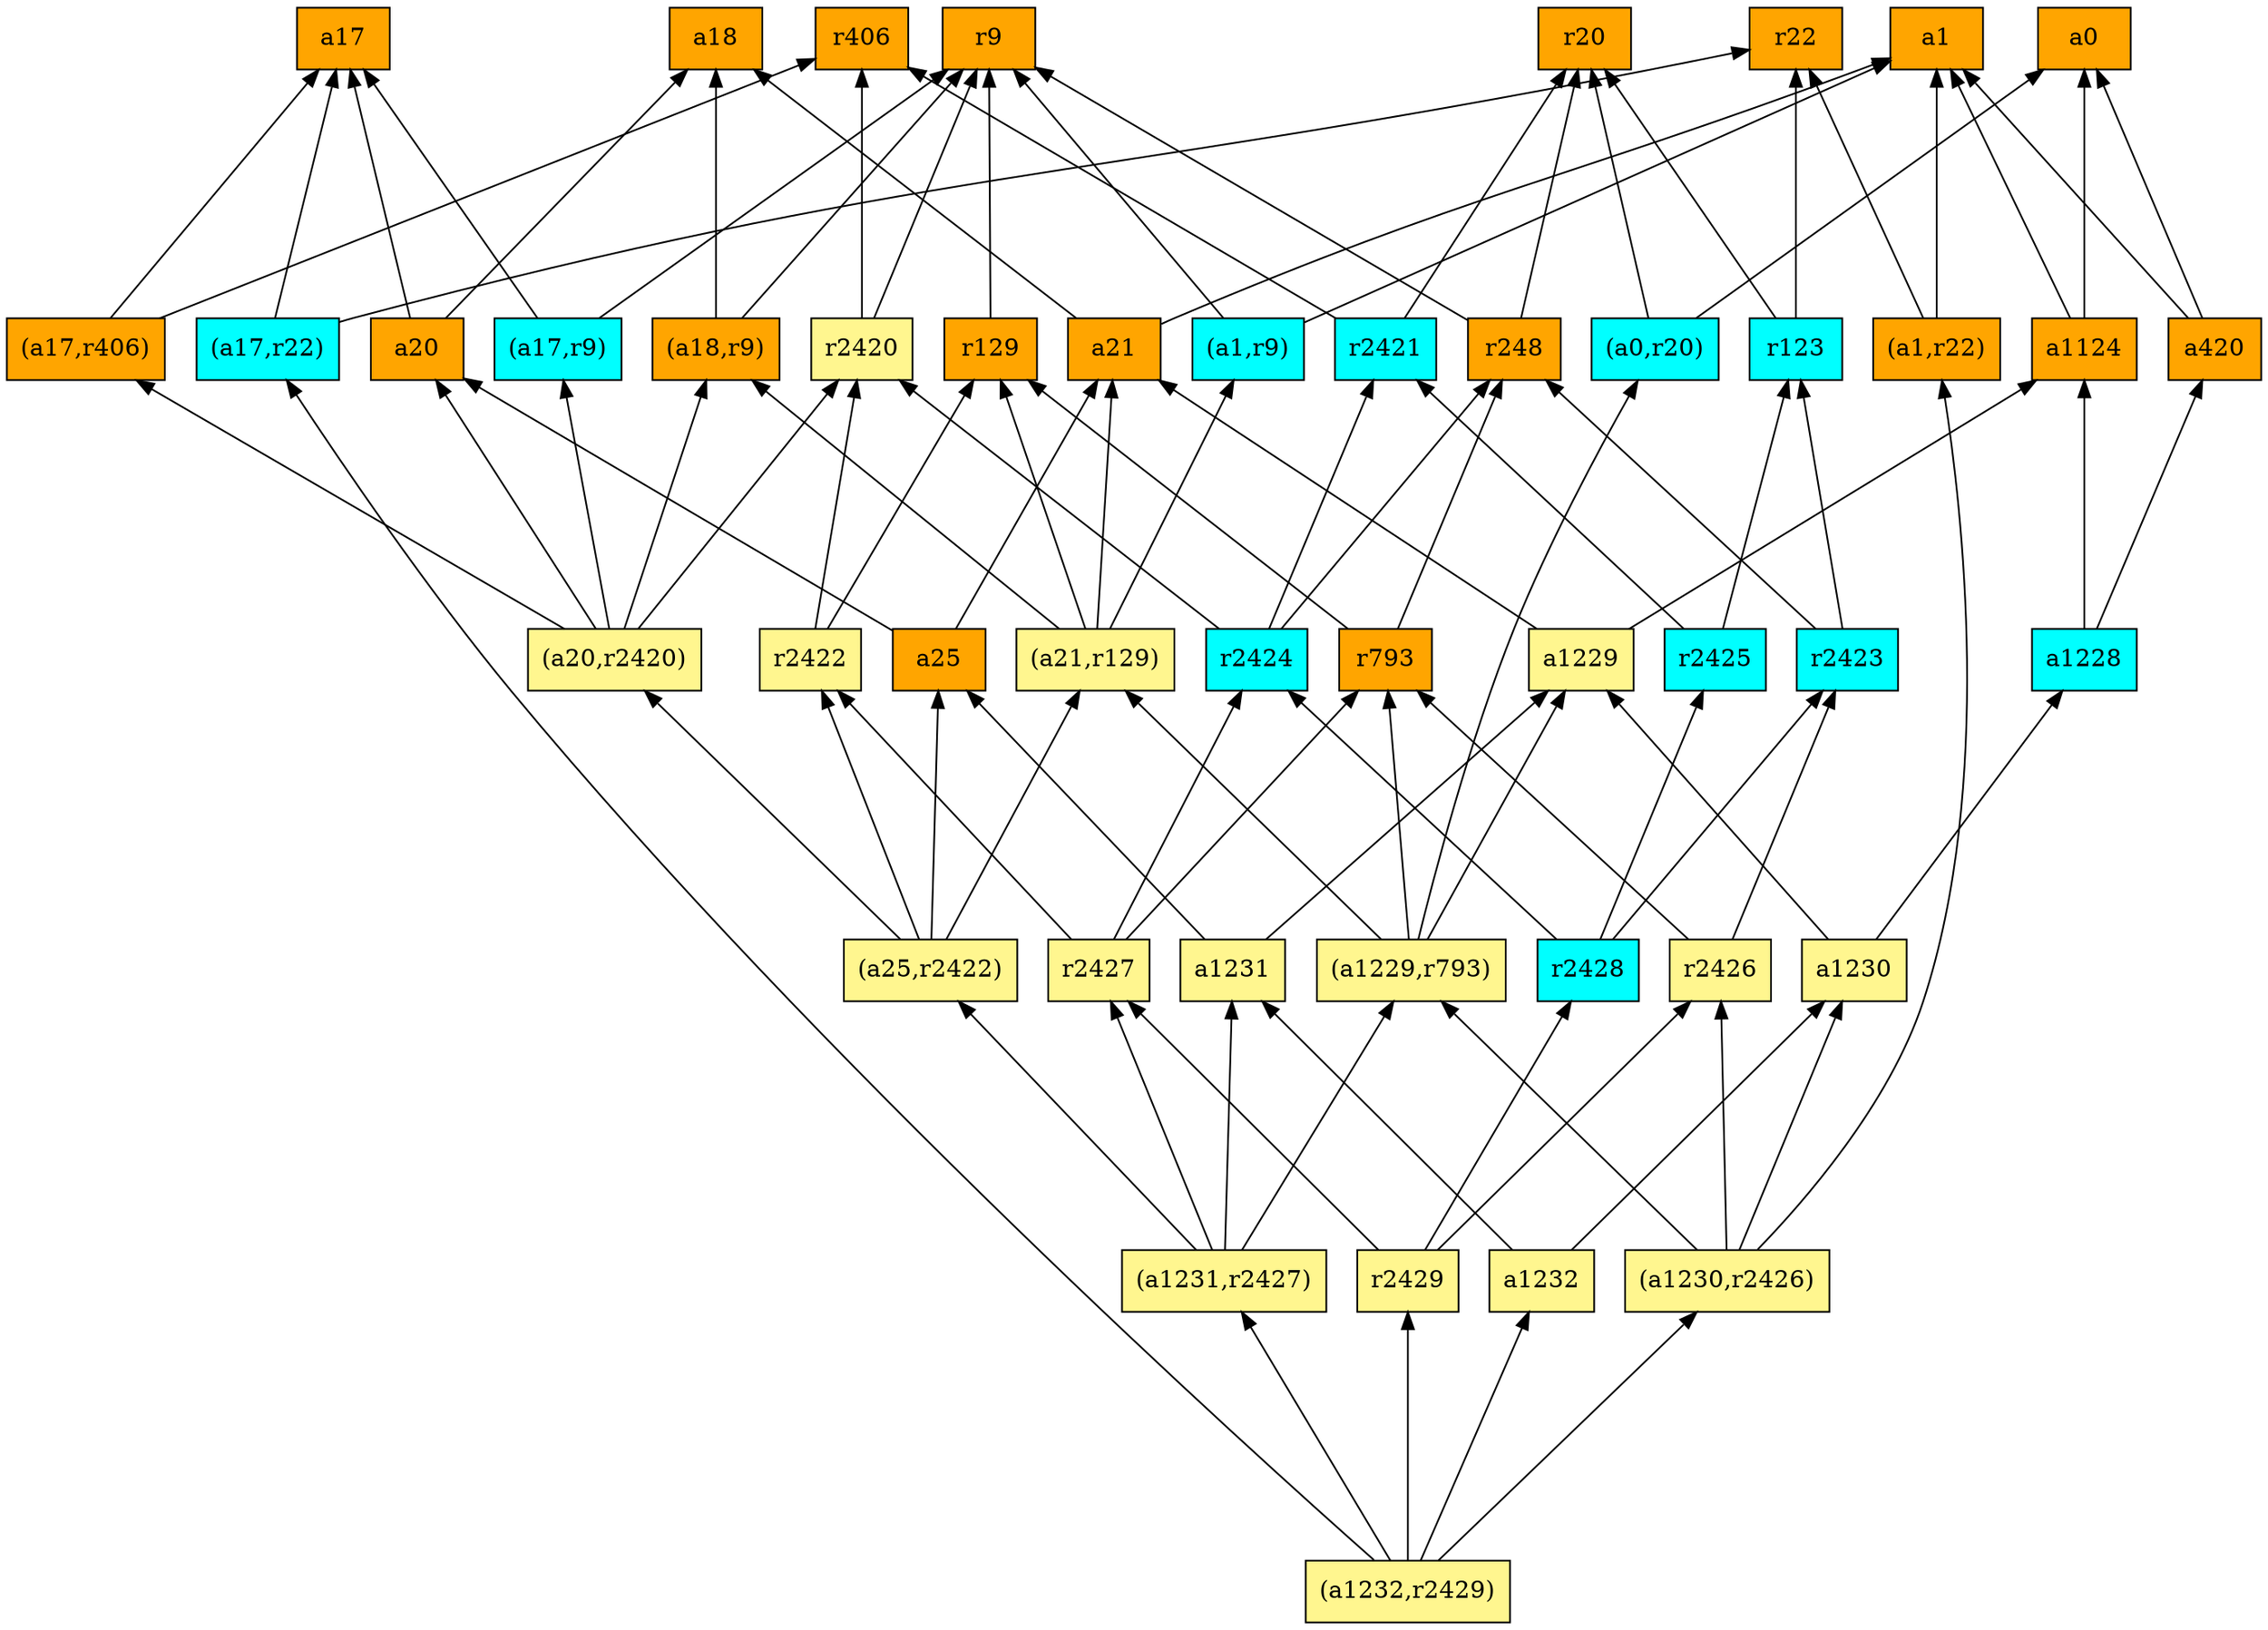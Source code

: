 digraph G {
rankdir=BT;ranksep="2.0";
"(a1,r9)" [shape=record,fillcolor=cyan,style=filled,label="{(a1,r9)}"];
"a1229" [shape=record,fillcolor=khaki1,style=filled,label="{a1229}"];
"r2425" [shape=record,fillcolor=cyan,style=filled,label="{r2425}"];
"r2426" [shape=record,fillcolor=khaki1,style=filled,label="{r2426}"];
"(a0,r20)" [shape=record,fillcolor=cyan,style=filled,label="{(a0,r20)}"];
"(a21,r129)" [shape=record,fillcolor=khaki1,style=filled,label="{(a21,r129)}"];
"(a1,r22)" [shape=record,fillcolor=orange,style=filled,label="{(a1,r22)}"];
"r2424" [shape=record,fillcolor=cyan,style=filled,label="{r2424}"];
"r9" [shape=record,fillcolor=orange,style=filled,label="{r9}"];
"a21" [shape=record,fillcolor=orange,style=filled,label="{a21}"];
"(a20,r2420)" [shape=record,fillcolor=khaki1,style=filled,label="{(a20,r2420)}"];
"r2423" [shape=record,fillcolor=cyan,style=filled,label="{r2423}"];
"a20" [shape=record,fillcolor=orange,style=filled,label="{a20}"];
"r2421" [shape=record,fillcolor=cyan,style=filled,label="{r2421}"];
"(a1232,r2429)" [shape=record,fillcolor=khaki1,style=filled,label="{(a1232,r2429)}"];
"(a18,r9)" [shape=record,fillcolor=orange,style=filled,label="{(a18,r9)}"];
"a1228" [shape=record,fillcolor=cyan,style=filled,label="{a1228}"];
"(a1230,r2426)" [shape=record,fillcolor=khaki1,style=filled,label="{(a1230,r2426)}"];
"r2422" [shape=record,fillcolor=khaki1,style=filled,label="{r2422}"];
"a1124" [shape=record,fillcolor=orange,style=filled,label="{a1124}"];
"r2429" [shape=record,fillcolor=khaki1,style=filled,label="{r2429}"];
"r129" [shape=record,fillcolor=orange,style=filled,label="{r129}"];
"a1231" [shape=record,fillcolor=khaki1,style=filled,label="{a1231}"];
"r22" [shape=record,fillcolor=orange,style=filled,label="{r22}"];
"a17" [shape=record,fillcolor=orange,style=filled,label="{a17}"];
"a1232" [shape=record,fillcolor=khaki1,style=filled,label="{a1232}"];
"r2420" [shape=record,fillcolor=khaki1,style=filled,label="{r2420}"];
"a25" [shape=record,fillcolor=orange,style=filled,label="{a25}"];
"(a25,r2422)" [shape=record,fillcolor=khaki1,style=filled,label="{(a25,r2422)}"];
"a18" [shape=record,fillcolor=orange,style=filled,label="{a18}"];
"r793" [shape=record,fillcolor=orange,style=filled,label="{r793}"];
"r123" [shape=record,fillcolor=cyan,style=filled,label="{r123}"];
"(a17,r22)" [shape=record,fillcolor=cyan,style=filled,label="{(a17,r22)}"];
"r406" [shape=record,fillcolor=orange,style=filled,label="{r406}"];
"r2428" [shape=record,fillcolor=cyan,style=filled,label="{r2428}"];
"r2427" [shape=record,fillcolor=khaki1,style=filled,label="{r2427}"];
"a1" [shape=record,fillcolor=orange,style=filled,label="{a1}"];
"a420" [shape=record,fillcolor=orange,style=filled,label="{a420}"];
"(a1231,r2427)" [shape=record,fillcolor=khaki1,style=filled,label="{(a1231,r2427)}"];
"(a17,r9)" [shape=record,fillcolor=cyan,style=filled,label="{(a17,r9)}"];
"(a1229,r793)" [shape=record,fillcolor=khaki1,style=filled,label="{(a1229,r793)}"];
"r248" [shape=record,fillcolor=orange,style=filled,label="{r248}"];
"r20" [shape=record,fillcolor=orange,style=filled,label="{r20}"];
"(a17,r406)" [shape=record,fillcolor=orange,style=filled,label="{(a17,r406)}"];
"a1230" [shape=record,fillcolor=khaki1,style=filled,label="{a1230}"];
"a0" [shape=record,fillcolor=orange,style=filled,label="{a0}"];
"(a1,r9)" -> "r9"
"(a1,r9)" -> "a1"
"a1229" -> "a1124"
"a1229" -> "a21"
"r2425" -> "r2421"
"r2425" -> "r123"
"r2426" -> "r2423"
"r2426" -> "r793"
"(a0,r20)" -> "a0"
"(a0,r20)" -> "r20"
"(a21,r129)" -> "(a1,r9)"
"(a21,r129)" -> "r129"
"(a21,r129)" -> "a21"
"(a21,r129)" -> "(a18,r9)"
"(a1,r22)" -> "a1"
"(a1,r22)" -> "r22"
"r2424" -> "r248"
"r2424" -> "r2421"
"r2424" -> "r2420"
"a21" -> "a1"
"a21" -> "a18"
"(a20,r2420)" -> "(a17,r9)"
"(a20,r2420)" -> "a20"
"(a20,r2420)" -> "r2420"
"(a20,r2420)" -> "(a17,r406)"
"(a20,r2420)" -> "(a18,r9)"
"r2423" -> "r248"
"r2423" -> "r123"
"a20" -> "a18"
"a20" -> "a17"
"r2421" -> "r20"
"r2421" -> "r406"
"(a1232,r2429)" -> "r2429"
"(a1232,r2429)" -> "(a1231,r2427)"
"(a1232,r2429)" -> "a1232"
"(a1232,r2429)" -> "(a17,r22)"
"(a1232,r2429)" -> "(a1230,r2426)"
"(a18,r9)" -> "r9"
"(a18,r9)" -> "a18"
"a1228" -> "a1124"
"a1228" -> "a420"
"(a1230,r2426)" -> "r2426"
"(a1230,r2426)" -> "(a1229,r793)"
"(a1230,r2426)" -> "(a1,r22)"
"(a1230,r2426)" -> "a1230"
"r2422" -> "r129"
"r2422" -> "r2420"
"a1124" -> "a1"
"a1124" -> "a0"
"r2429" -> "r2427"
"r2429" -> "r2426"
"r2429" -> "r2428"
"r129" -> "r9"
"a1231" -> "a1229"
"a1231" -> "a25"
"a1232" -> "a1231"
"a1232" -> "a1230"
"r2420" -> "r9"
"r2420" -> "r406"
"a25" -> "a20"
"a25" -> "a21"
"(a25,r2422)" -> "(a20,r2420)"
"(a25,r2422)" -> "(a21,r129)"
"(a25,r2422)" -> "a25"
"(a25,r2422)" -> "r2422"
"r793" -> "r129"
"r793" -> "r248"
"r123" -> "r20"
"r123" -> "r22"
"(a17,r22)" -> "a17"
"(a17,r22)" -> "r22"
"r2428" -> "r2425"
"r2428" -> "r2424"
"r2428" -> "r2423"
"r2427" -> "r793"
"r2427" -> "r2424"
"r2427" -> "r2422"
"a420" -> "a1"
"a420" -> "a0"
"(a1231,r2427)" -> "r2427"
"(a1231,r2427)" -> "a1231"
"(a1231,r2427)" -> "(a1229,r793)"
"(a1231,r2427)" -> "(a25,r2422)"
"(a17,r9)" -> "r9"
"(a17,r9)" -> "a17"
"(a1229,r793)" -> "a1229"
"(a1229,r793)" -> "(a0,r20)"
"(a1229,r793)" -> "(a21,r129)"
"(a1229,r793)" -> "r793"
"r248" -> "r9"
"r248" -> "r20"
"(a17,r406)" -> "r406"
"(a17,r406)" -> "a17"
"a1230" -> "a1229"
"a1230" -> "a1228"
}